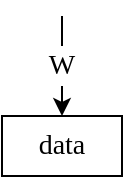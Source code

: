 <mxfile version="12.9.9" type="device" pages="11"><diagram id="vEMoe485cfPxxJ-VE-ET" name="普通存储系统"><mxGraphModel dx="1072" dy="792" grid="1" gridSize="10" guides="1" tooltips="1" connect="1" arrows="1" fold="1" page="1" pageScale="1" pageWidth="827" pageHeight="1169" math="0" shadow="0"><root><mxCell id="0"/><mxCell id="1" parent="0"/><mxCell id="1iRhjBwcnllrjxDHW_st-1" value="data" style="rounded=0;whiteSpace=wrap;html=1;fontFamily=Verdana;fontSize=14;" parent="1" vertex="1"><mxGeometry x="280" y="240" width="60" height="30" as="geometry"/></mxCell><mxCell id="1iRhjBwcnllrjxDHW_st-2" value="" style="endArrow=classic;html=1;fontFamily=Verdana;entryX=0.5;entryY=0;entryDx=0;entryDy=0;" parent="1" target="1iRhjBwcnllrjxDHW_st-1" edge="1"><mxGeometry width="50" height="50" relative="1" as="geometry"><mxPoint x="310" y="190" as="sourcePoint"/><mxPoint x="440" y="380" as="targetPoint"/></mxGeometry></mxCell><mxCell id="1iRhjBwcnllrjxDHW_st-4" value="W" style="text;html=1;strokeColor=none;fillColor=#ffffff;align=center;verticalAlign=middle;whiteSpace=wrap;rounded=0;fontFamily=Verdana;fontSize=14;" parent="1" vertex="1"><mxGeometry x="290" y="205" width="40" height="20" as="geometry"/></mxCell></root></mxGraphModel></diagram><diagram id="_cyIGOavlMsGj3GyWw_G" name="数据冗余"><mxGraphModel dx="1072" dy="792" grid="1" gridSize="10" guides="1" tooltips="1" connect="1" arrows="1" fold="1" page="1" pageScale="1" pageWidth="827" pageHeight="1169" math="0" shadow="0"><root><mxCell id="79WMI76rCVq-gJco2vCX-0"/><mxCell id="79WMI76rCVq-gJco2vCX-1" parent="79WMI76rCVq-gJco2vCX-0"/><mxCell id="DJXqPz6QGoVmF3H_qKb3-8" style="edgeStyle=none;rounded=0;orthogonalLoop=1;jettySize=auto;html=1;exitX=0.5;exitY=1;exitDx=0;exitDy=0;entryX=0.5;entryY=0;entryDx=0;entryDy=0;fontFamily=Verdana;fontSize=14;" parent="79WMI76rCVq-gJco2vCX-1" source="DJXqPz6QGoVmF3H_qKb3-3" target="DJXqPz6QGoVmF3H_qKb3-6" edge="1"><mxGeometry relative="1" as="geometry"/></mxCell><mxCell id="DJXqPz6QGoVmF3H_qKb3-9" style="edgeStyle=none;rounded=0;orthogonalLoop=1;jettySize=auto;html=1;exitX=0.5;exitY=1;exitDx=0;exitDy=0;entryX=0.5;entryY=0;entryDx=0;entryDy=0;fontFamily=Verdana;fontSize=14;" parent="79WMI76rCVq-gJco2vCX-1" source="DJXqPz6QGoVmF3H_qKb3-3" target="DJXqPz6QGoVmF3H_qKb3-7" edge="1"><mxGeometry relative="1" as="geometry"/></mxCell><mxCell id="DJXqPz6QGoVmF3H_qKb3-3" value="data-M" style="rounded=0;whiteSpace=wrap;html=1;fontFamily=Verdana;fontSize=14;" parent="79WMI76rCVq-gJco2vCX-1" vertex="1"><mxGeometry x="290" y="250" width="60" height="30" as="geometry"/></mxCell><mxCell id="DJXqPz6QGoVmF3H_qKb3-4" value="" style="endArrow=classic;html=1;fontFamily=Verdana;entryX=0.5;entryY=0;entryDx=0;entryDy=0;" parent="79WMI76rCVq-gJco2vCX-1" target="DJXqPz6QGoVmF3H_qKb3-3" edge="1"><mxGeometry width="50" height="50" relative="1" as="geometry"><mxPoint x="320" y="200" as="sourcePoint"/><mxPoint x="450" y="390" as="targetPoint"/></mxGeometry></mxCell><mxCell id="DJXqPz6QGoVmF3H_qKb3-5" value="W" style="text;html=1;strokeColor=none;fillColor=#ffffff;align=center;verticalAlign=middle;whiteSpace=wrap;rounded=0;fontFamily=Verdana;fontSize=14;" parent="79WMI76rCVq-gJco2vCX-1" vertex="1"><mxGeometry x="300" y="215" width="40" height="20" as="geometry"/></mxCell><mxCell id="DJXqPz6QGoVmF3H_qKb3-6" value="data-S" style="rounded=0;whiteSpace=wrap;html=1;fontFamily=Verdana;fontSize=14;" parent="79WMI76rCVq-gJco2vCX-1" vertex="1"><mxGeometry x="230" y="330" width="60" height="30" as="geometry"/></mxCell><mxCell id="DJXqPz6QGoVmF3H_qKb3-7" value="data-S" style="rounded=0;whiteSpace=wrap;html=1;fontFamily=Verdana;fontSize=14;" parent="79WMI76rCVq-gJco2vCX-1" vertex="1"><mxGeometry x="350" y="330" width="60" height="30" as="geometry"/></mxCell></root></mxGraphModel></diagram><diagram id="p5ttxYbk_L749nU3ld9i" name="多点写入"><mxGraphModel dx="1072" dy="792" grid="1" gridSize="10" guides="1" tooltips="1" connect="1" arrows="1" fold="1" page="1" pageScale="1" pageWidth="827" pageHeight="1169" math="0" shadow="0"><root><mxCell id="7R_0HiwIpoPOuxtyK7K4-0"/><mxCell id="7R_0HiwIpoPOuxtyK7K4-1" parent="7R_0HiwIpoPOuxtyK7K4-0"/><mxCell id="nNuQUFxzRFsLysWPh50t-0" style="edgeStyle=none;rounded=0;orthogonalLoop=1;jettySize=auto;html=1;entryX=0.5;entryY=0;entryDx=0;entryDy=0;fontFamily=Verdana;fontSize=14;" edge="1" parent="7R_0HiwIpoPOuxtyK7K4-1" target="nNuQUFxzRFsLysWPh50t-5"><mxGeometry relative="1" as="geometry"><mxPoint x="260" y="280" as="sourcePoint"/></mxGeometry></mxCell><mxCell id="nNuQUFxzRFsLysWPh50t-1" style="edgeStyle=none;rounded=0;orthogonalLoop=1;jettySize=auto;html=1;entryX=0.5;entryY=0;entryDx=0;entryDy=0;fontFamily=Verdana;fontSize=14;" edge="1" parent="7R_0HiwIpoPOuxtyK7K4-1" target="nNuQUFxzRFsLysWPh50t-6"><mxGeometry relative="1" as="geometry"><mxPoint x="380" y="280" as="sourcePoint"/></mxGeometry></mxCell><mxCell id="nNuQUFxzRFsLysWPh50t-3" value="" style="endArrow=classic;html=1;fontFamily=Verdana;entryX=0;entryY=0.5;entryDx=0;entryDy=0;exitX=1;exitY=0.5;exitDx=0;exitDy=0;" edge="1" parent="7R_0HiwIpoPOuxtyK7K4-1"><mxGeometry width="50" height="50" relative="1" as="geometry"><mxPoint x="290" y="337" as="sourcePoint"/><mxPoint x="350" y="337" as="targetPoint"/></mxGeometry></mxCell><mxCell id="nNuQUFxzRFsLysWPh50t-4" value="W" style="text;html=1;strokeColor=none;fillColor=#ffffff;align=center;verticalAlign=middle;whiteSpace=wrap;rounded=0;fontFamily=Verdana;fontSize=14;" vertex="1" parent="7R_0HiwIpoPOuxtyK7K4-1"><mxGeometry x="240" y="290" width="40" height="20" as="geometry"/></mxCell><mxCell id="nNuQUFxzRFsLysWPh50t-5" value="data-M" style="rounded=0;whiteSpace=wrap;html=1;fontFamily=Verdana;fontSize=14;" vertex="1" parent="7R_0HiwIpoPOuxtyK7K4-1"><mxGeometry x="230" y="330" width="60" height="30" as="geometry"/></mxCell><mxCell id="nNuQUFxzRFsLysWPh50t-6" value="data-M" style="rounded=0;whiteSpace=wrap;html=1;fontFamily=Verdana;fontSize=14;" vertex="1" parent="7R_0HiwIpoPOuxtyK7K4-1"><mxGeometry x="350" y="330" width="60" height="30" as="geometry"/></mxCell><mxCell id="m4-Hs_qsNPmO9vzmC7vA-0" value="W" style="text;html=1;strokeColor=none;fillColor=#ffffff;align=center;verticalAlign=middle;whiteSpace=wrap;rounded=0;fontFamily=Verdana;fontSize=14;" vertex="1" parent="7R_0HiwIpoPOuxtyK7K4-1"><mxGeometry x="360" y="290" width="40" height="20" as="geometry"/></mxCell><mxCell id="m4-Hs_qsNPmO9vzmC7vA-4" value="" style="endArrow=classic;html=1;entryX=1;entryY=1;entryDx=0;entryDy=0;exitX=0;exitY=1;exitDx=0;exitDy=0;" edge="1" parent="7R_0HiwIpoPOuxtyK7K4-1"><mxGeometry width="50" height="50" relative="1" as="geometry"><mxPoint x="350" y="352" as="sourcePoint"/><mxPoint x="290" y="352" as="targetPoint"/></mxGeometry></mxCell></root></mxGraphModel></diagram><diagram id="SAKVyvcBdik_BTUJ3Pjh" name="区块链节点"><mxGraphModel dx="1072" dy="792" grid="1" gridSize="10" guides="1" tooltips="1" connect="1" arrows="1" fold="1" page="1" pageScale="1" pageWidth="827" pageHeight="1169" math="0" shadow="0"><root><mxCell id="8Fa_N5Lx17U4VAh8OdGi-0"/><mxCell id="8Fa_N5Lx17U4VAh8OdGi-1" parent="8Fa_N5Lx17U4VAh8OdGi-0"/><mxCell id="6yfdMY4n5366KOKK22kv-0" style="edgeStyle=none;rounded=0;orthogonalLoop=1;jettySize=auto;html=1;entryX=0.5;entryY=0;entryDx=0;entryDy=0;fontFamily=Verdana;fontSize=14;" edge="1" parent="8Fa_N5Lx17U4VAh8OdGi-1" target="6yfdMY4n5366KOKK22kv-2"><mxGeometry relative="1" as="geometry"><mxPoint x="270" y="280" as="sourcePoint"/></mxGeometry></mxCell><mxCell id="6yfdMY4n5366KOKK22kv-1" value="W" style="text;html=1;strokeColor=none;fillColor=#ffffff;align=center;verticalAlign=middle;whiteSpace=wrap;rounded=0;fontFamily=Verdana;fontSize=14;" vertex="1" parent="8Fa_N5Lx17U4VAh8OdGi-1"><mxGeometry x="250" y="290" width="40" height="20" as="geometry"/></mxCell><mxCell id="6yfdMY4n5366KOKK22kv-2" value="data-M" style="rounded=0;whiteSpace=wrap;html=1;fontFamily=Verdana;fontSize=14;" vertex="1" parent="8Fa_N5Lx17U4VAh8OdGi-1"><mxGeometry x="240" y="330" width="60" height="30" as="geometry"/></mxCell><mxCell id="6yfdMY4n5366KOKK22kv-3" style="edgeStyle=none;rounded=0;orthogonalLoop=1;jettySize=auto;html=1;entryX=0.5;entryY=0;entryDx=0;entryDy=0;fontFamily=Verdana;fontSize=14;" edge="1" parent="8Fa_N5Lx17U4VAh8OdGi-1" target="6yfdMY4n5366KOKK22kv-5"><mxGeometry relative="1" as="geometry"><mxPoint x="510" y="280" as="sourcePoint"/></mxGeometry></mxCell><mxCell id="6yfdMY4n5366KOKK22kv-4" value="W" style="text;html=1;strokeColor=none;fillColor=#ffffff;align=center;verticalAlign=middle;whiteSpace=wrap;rounded=0;fontFamily=Verdana;fontSize=14;" vertex="1" parent="8Fa_N5Lx17U4VAh8OdGi-1"><mxGeometry x="490" y="290" width="40" height="20" as="geometry"/></mxCell><mxCell id="6yfdMY4n5366KOKK22kv-5" value="data-M" style="rounded=0;whiteSpace=wrap;html=1;fontFamily=Verdana;fontSize=14;" vertex="1" parent="8Fa_N5Lx17U4VAh8OdGi-1"><mxGeometry x="480" y="330" width="60" height="30" as="geometry"/></mxCell><mxCell id="6yfdMY4n5366KOKK22kv-6" style="edgeStyle=none;rounded=0;orthogonalLoop=1;jettySize=auto;html=1;fontFamily=Verdana;fontSize=14;" edge="1" parent="8Fa_N5Lx17U4VAh8OdGi-1"><mxGeometry relative="1" as="geometry"><mxPoint x="390" y="200" as="sourcePoint"/><mxPoint x="390" y="250" as="targetPoint"/></mxGeometry></mxCell><mxCell id="6yfdMY4n5366KOKK22kv-7" value="W" style="text;html=1;strokeColor=none;fillColor=#ffffff;align=center;verticalAlign=middle;whiteSpace=wrap;rounded=0;fontFamily=Verdana;fontSize=14;" vertex="1" parent="8Fa_N5Lx17U4VAh8OdGi-1"><mxGeometry x="370" y="210" width="40" height="20" as="geometry"/></mxCell><mxCell id="6yfdMY4n5366KOKK22kv-8" value="data-M" style="rounded=0;whiteSpace=wrap;html=1;fontFamily=Verdana;fontSize=14;" vertex="1" parent="8Fa_N5Lx17U4VAh8OdGi-1"><mxGeometry x="360" y="250" width="60" height="30" as="geometry"/></mxCell><mxCell id="6yfdMY4n5366KOKK22kv-11" value="data-M" style="rounded=0;whiteSpace=wrap;html=1;fontFamily=Verdana;fontSize=14;" vertex="1" parent="8Fa_N5Lx17U4VAh8OdGi-1"><mxGeometry x="300" y="420" width="60" height="30" as="geometry"/></mxCell><mxCell id="6yfdMY4n5366KOKK22kv-12" style="edgeStyle=none;rounded=0;orthogonalLoop=1;jettySize=auto;html=1;entryX=0.5;entryY=1;entryDx=0;entryDy=0;fontFamily=Verdana;fontSize=14;" edge="1" parent="8Fa_N5Lx17U4VAh8OdGi-1" target="6yfdMY4n5366KOKK22kv-14"><mxGeometry relative="1" as="geometry"><mxPoint x="450" y="500" as="sourcePoint"/></mxGeometry></mxCell><mxCell id="6yfdMY4n5366KOKK22kv-14" value="data-M" style="rounded=0;whiteSpace=wrap;html=1;fontFamily=Verdana;fontSize=14;" vertex="1" parent="8Fa_N5Lx17U4VAh8OdGi-1"><mxGeometry x="420" y="420" width="60" height="30" as="geometry"/></mxCell><mxCell id="6yfdMY4n5366KOKK22kv-13" value="W" style="text;html=1;strokeColor=none;fillColor=#ffffff;align=center;verticalAlign=middle;whiteSpace=wrap;rounded=0;fontFamily=Verdana;fontSize=14;" vertex="1" parent="8Fa_N5Lx17U4VAh8OdGi-1"><mxGeometry x="430" y="470" width="40" height="20" as="geometry"/></mxCell><mxCell id="6yfdMY4n5366KOKK22kv-17" style="edgeStyle=none;rounded=0;orthogonalLoop=1;jettySize=auto;html=1;entryX=0.5;entryY=1;entryDx=0;entryDy=0;fontFamily=Verdana;fontSize=14;" edge="1" parent="8Fa_N5Lx17U4VAh8OdGi-1" target="6yfdMY4n5366KOKK22kv-13"><mxGeometry relative="1" as="geometry"><mxPoint x="450" y="490" as="sourcePoint"/><mxPoint x="450" y="450" as="targetPoint"/></mxGeometry></mxCell><mxCell id="6yfdMY4n5366KOKK22kv-18" style="edgeStyle=none;rounded=0;orthogonalLoop=1;jettySize=auto;html=1;entryX=0.5;entryY=1;entryDx=0;entryDy=0;fontFamily=Verdana;fontSize=14;" edge="1" parent="8Fa_N5Lx17U4VAh8OdGi-1" target="6yfdMY4n5366KOKK22kv-11"><mxGeometry relative="1" as="geometry"><mxPoint x="330" y="500" as="sourcePoint"/><mxPoint x="330" y="470" as="targetPoint"/></mxGeometry></mxCell><mxCell id="6yfdMY4n5366KOKK22kv-19" value="W" style="text;html=1;strokeColor=none;fillColor=#ffffff;align=center;verticalAlign=middle;whiteSpace=wrap;rounded=0;fontFamily=Verdana;fontSize=14;" vertex="1" parent="8Fa_N5Lx17U4VAh8OdGi-1"><mxGeometry x="310" y="470" width="40" height="20" as="geometry"/></mxCell><mxCell id="6yfdMY4n5366KOKK22kv-20" style="edgeStyle=none;rounded=0;orthogonalLoop=1;jettySize=auto;html=1;entryX=0.5;entryY=1;entryDx=0;entryDy=0;fontFamily=Verdana;fontSize=14;" edge="1" parent="8Fa_N5Lx17U4VAh8OdGi-1" target="6yfdMY4n5366KOKK22kv-19"><mxGeometry relative="1" as="geometry"><mxPoint x="330" y="490" as="sourcePoint"/><mxPoint x="330" y="450" as="targetPoint"/></mxGeometry></mxCell><mxCell id="6yfdMY4n5366KOKK22kv-21" value="" style="endArrow=classic;startArrow=classic;html=1;fontFamily=Verdana;exitX=1;exitY=0.5;exitDx=0;exitDy=0;entryX=0;entryY=0.5;entryDx=0;entryDy=0;" edge="1" parent="8Fa_N5Lx17U4VAh8OdGi-1" source="6yfdMY4n5366KOKK22kv-11" target="6yfdMY4n5366KOKK22kv-14"><mxGeometry width="50" height="50" relative="1" as="geometry"><mxPoint x="390" y="370" as="sourcePoint"/><mxPoint x="440" y="320" as="targetPoint"/></mxGeometry></mxCell><mxCell id="6yfdMY4n5366KOKK22kv-22" value="" style="endArrow=classic;startArrow=classic;html=1;fontFamily=Verdana;exitX=0.5;exitY=0;exitDx=0;exitDy=0;entryX=0.5;entryY=1;entryDx=0;entryDy=0;" edge="1" parent="8Fa_N5Lx17U4VAh8OdGi-1" source="6yfdMY4n5366KOKK22kv-14" target="6yfdMY4n5366KOKK22kv-5"><mxGeometry width="50" height="50" relative="1" as="geometry"><mxPoint x="390" y="430" as="sourcePoint"/><mxPoint x="440" y="380" as="targetPoint"/></mxGeometry></mxCell><mxCell id="6yfdMY4n5366KOKK22kv-23" value="" style="endArrow=classic;startArrow=classic;html=1;fontFamily=Verdana;entryX=0.5;entryY=1;entryDx=0;entryDy=0;exitX=0.5;exitY=0;exitDx=0;exitDy=0;" edge="1" parent="8Fa_N5Lx17U4VAh8OdGi-1" source="6yfdMY4n5366KOKK22kv-5" target="6yfdMY4n5366KOKK22kv-8"><mxGeometry width="50" height="50" relative="1" as="geometry"><mxPoint x="390" y="430" as="sourcePoint"/><mxPoint x="440" y="380" as="targetPoint"/></mxGeometry></mxCell><mxCell id="6yfdMY4n5366KOKK22kv-24" value="" style="endArrow=classic;startArrow=classic;html=1;fontFamily=Verdana;entryX=0.5;entryY=1;entryDx=0;entryDy=0;exitX=0.5;exitY=0;exitDx=0;exitDy=0;" edge="1" parent="8Fa_N5Lx17U4VAh8OdGi-1" source="6yfdMY4n5366KOKK22kv-2" target="6yfdMY4n5366KOKK22kv-8"><mxGeometry width="50" height="50" relative="1" as="geometry"><mxPoint x="390" y="430" as="sourcePoint"/><mxPoint x="440" y="380" as="targetPoint"/></mxGeometry></mxCell><mxCell id="6yfdMY4n5366KOKK22kv-25" value="" style="endArrow=classic;startArrow=classic;html=1;fontFamily=Verdana;entryX=0.5;entryY=1;entryDx=0;entryDy=0;exitX=0.5;exitY=0;exitDx=0;exitDy=0;" edge="1" parent="8Fa_N5Lx17U4VAh8OdGi-1" source="6yfdMY4n5366KOKK22kv-11" target="6yfdMY4n5366KOKK22kv-2"><mxGeometry width="50" height="50" relative="1" as="geometry"><mxPoint x="390" y="430" as="sourcePoint"/><mxPoint x="440" y="380" as="targetPoint"/></mxGeometry></mxCell><mxCell id="6yfdMY4n5366KOKK22kv-26" value="" style="endArrow=classic;startArrow=classic;html=1;fontFamily=Verdana;exitX=1;exitY=0.5;exitDx=0;exitDy=0;entryX=0;entryY=0.5;entryDx=0;entryDy=0;" edge="1" parent="8Fa_N5Lx17U4VAh8OdGi-1" source="6yfdMY4n5366KOKK22kv-2" target="6yfdMY4n5366KOKK22kv-5"><mxGeometry width="50" height="50" relative="1" as="geometry"><mxPoint x="390" y="430" as="sourcePoint"/><mxPoint x="440" y="380" as="targetPoint"/></mxGeometry></mxCell><mxCell id="6yfdMY4n5366KOKK22kv-27" value="" style="endArrow=classic;startArrow=classic;html=1;fontFamily=Verdana;exitX=0.5;exitY=0;exitDx=0;exitDy=0;entryX=0.5;entryY=1;entryDx=0;entryDy=0;" edge="1" parent="8Fa_N5Lx17U4VAh8OdGi-1" source="6yfdMY4n5366KOKK22kv-11" target="6yfdMY4n5366KOKK22kv-8"><mxGeometry width="50" height="50" relative="1" as="geometry"><mxPoint x="390" y="430" as="sourcePoint"/><mxPoint x="440" y="380" as="targetPoint"/></mxGeometry></mxCell><mxCell id="6yfdMY4n5366KOKK22kv-28" value="" style="endArrow=classic;startArrow=classic;html=1;fontFamily=Verdana;exitX=0.5;exitY=1;exitDx=0;exitDy=0;entryX=0.5;entryY=0;entryDx=0;entryDy=0;" edge="1" parent="8Fa_N5Lx17U4VAh8OdGi-1" source="6yfdMY4n5366KOKK22kv-2" target="6yfdMY4n5366KOKK22kv-14"><mxGeometry width="50" height="50" relative="1" as="geometry"><mxPoint x="390" y="430" as="sourcePoint"/><mxPoint x="440" y="380" as="targetPoint"/></mxGeometry></mxCell><mxCell id="6yfdMY4n5366KOKK22kv-29" value="" style="endArrow=classic;startArrow=classic;html=1;fontFamily=Verdana;exitX=1;exitY=0.5;exitDx=0;exitDy=0;entryX=0.5;entryY=1;entryDx=0;entryDy=0;" edge="1" parent="8Fa_N5Lx17U4VAh8OdGi-1" source="6yfdMY4n5366KOKK22kv-11" target="6yfdMY4n5366KOKK22kv-5"><mxGeometry width="50" height="50" relative="1" as="geometry"><mxPoint x="390" y="430" as="sourcePoint"/><mxPoint x="440" y="380" as="targetPoint"/></mxGeometry></mxCell><mxCell id="6yfdMY4n5366KOKK22kv-30" value="" style="endArrow=classic;startArrow=classic;html=1;fontFamily=Verdana;entryX=0.5;entryY=1;entryDx=0;entryDy=0;exitX=0.5;exitY=0;exitDx=0;exitDy=0;" edge="1" parent="8Fa_N5Lx17U4VAh8OdGi-1" source="6yfdMY4n5366KOKK22kv-14" target="6yfdMY4n5366KOKK22kv-8"><mxGeometry width="50" height="50" relative="1" as="geometry"><mxPoint x="390" y="430" as="sourcePoint"/><mxPoint x="440" y="380" as="targetPoint"/></mxGeometry></mxCell></root></mxGraphModel></diagram><diagram id="fBWPQjpkAOvfZkbcCnL3" name="区块链与比特币"><mxGraphModel dx="1072" dy="792" grid="1" gridSize="10" guides="1" tooltips="1" connect="1" arrows="1" fold="1" page="1" pageScale="1" pageWidth="827" pageHeight="1169" math="0" shadow="0"><root><mxCell id="W8Oa_Y7ITtEqDLB2wc0D-0"/><mxCell id="W8Oa_Y7ITtEqDLB2wc0D-1" parent="W8Oa_Y7ITtEqDLB2wc0D-0"/><mxCell id="W8Oa_Y7ITtEqDLB2wc0D-2" value="" style="rounded=0;whiteSpace=wrap;html=1;fontFamily=Verdana;dashed=1;" vertex="1" parent="W8Oa_Y7ITtEqDLB2wc0D-1"><mxGeometry x="160" y="350" width="190" height="50" as="geometry"/></mxCell><mxCell id="W8Oa_Y7ITtEqDLB2wc0D-3" value="" style="rounded=0;whiteSpace=wrap;html=1;fontFamily=Verdana;dashed=1;" vertex="1" parent="W8Oa_Y7ITtEqDLB2wc0D-1"><mxGeometry x="160" y="270" width="190" height="50" as="geometry"/></mxCell><mxCell id="W8Oa_Y7ITtEqDLB2wc0D-4" value="mysql" style="rounded=0;whiteSpace=wrap;html=1;fontFamily=Verdana;fontSize=13;" vertex="1" parent="W8Oa_Y7ITtEqDLB2wc0D-1"><mxGeometry x="170" y="360" width="80" height="30" as="geometry"/></mxCell><mxCell id="W8Oa_Y7ITtEqDLB2wc0D-5" value="blockchain" style="rounded=0;whiteSpace=wrap;html=1;fontFamily=Verdana;fontSize=13;" vertex="1" parent="W8Oa_Y7ITtEqDLB2wc0D-1"><mxGeometry x="260" y="360" width="80" height="30" as="geometry"/></mxCell><mxCell id="W8Oa_Y7ITtEqDLB2wc0D-6" value="wechat" style="rounded=0;whiteSpace=wrap;html=1;fontFamily=Verdana;fontSize=13;" vertex="1" parent="W8Oa_Y7ITtEqDLB2wc0D-1"><mxGeometry x="170" y="280" width="80" height="30" as="geometry"/></mxCell><mxCell id="W8Oa_Y7ITtEqDLB2wc0D-7" value="bitcoin" style="rounded=0;whiteSpace=wrap;html=1;fontFamily=Verdana;fontSize=13;" vertex="1" parent="W8Oa_Y7ITtEqDLB2wc0D-1"><mxGeometry x="260" y="280" width="80" height="30" as="geometry"/></mxCell><mxCell id="W8Oa_Y7ITtEqDLB2wc0D-8" value="存储" style="text;html=1;strokeColor=none;fillColor=none;align=center;verticalAlign=middle;whiteSpace=wrap;rounded=0;fontFamily=Verdana;fontSize=13;" vertex="1" parent="W8Oa_Y7ITtEqDLB2wc0D-1"><mxGeometry x="350" y="365" width="40" height="20" as="geometry"/></mxCell><mxCell id="W8Oa_Y7ITtEqDLB2wc0D-9" value="应用" style="text;html=1;strokeColor=none;fillColor=none;align=center;verticalAlign=middle;whiteSpace=wrap;rounded=0;fontFamily=Verdana;fontSize=13;" vertex="1" parent="W8Oa_Y7ITtEqDLB2wc0D-1"><mxGeometry x="350" y="285" width="40" height="20" as="geometry"/></mxCell></root></mxGraphModel></diagram><diagram id="vQYa1RWl-R8QOg69945J" name="区块"><mxGraphModel dx="1072" dy="792" grid="1" gridSize="10" guides="1" tooltips="1" connect="1" arrows="1" fold="1" page="1" pageScale="1" pageWidth="827" pageHeight="1169" math="0" shadow="0"><root><mxCell id="gikb-7EdaTHuHS9-X4e0-0"/><mxCell id="gikb-7EdaTHuHS9-X4e0-1" parent="gikb-7EdaTHuHS9-X4e0-0"/><mxCell id="gikb-7EdaTHuHS9-X4e0-2" value="header" style="rounded=0;whiteSpace=wrap;html=1;fontFamily=Verdana;fontSize=13;" vertex="1" parent="gikb-7EdaTHuHS9-X4e0-1"><mxGeometry x="240" y="210" width="80" height="30" as="geometry"/></mxCell><mxCell id="gikb-7EdaTHuHS9-X4e0-3" value="body" style="rounded=0;whiteSpace=wrap;html=1;fontFamily=Verdana;fontSize=13;" vertex="1" parent="gikb-7EdaTHuHS9-X4e0-1"><mxGeometry x="240" y="240" width="80" height="80" as="geometry"/></mxCell><mxCell id="gikb-7EdaTHuHS9-X4e0-4" value="block" style="text;html=1;strokeColor=none;fillColor=none;align=center;verticalAlign=middle;whiteSpace=wrap;rounded=0;fontFamily=Verdana;fontSize=13;" vertex="1" parent="gikb-7EdaTHuHS9-X4e0-1"><mxGeometry x="260" y="320" width="40" height="20" as="geometry"/></mxCell></root></mxGraphModel></diagram><diagram id="W9picSDR5oghvIMWgRE8" name="区块头"><mxGraphModel dx="1072" dy="792" grid="1" gridSize="10" guides="1" tooltips="1" connect="1" arrows="1" fold="1" page="1" pageScale="1" pageWidth="827" pageHeight="1169" math="0" shadow="0"><root><mxCell id="YUCULNGBgfGuNCGlqX7--0"/><mxCell id="YUCULNGBgfGuNCGlqX7--1" parent="YUCULNGBgfGuNCGlqX7--0"/><mxCell id="YUCULNGBgfGuNCGlqX7--2" value="PreBlockHash" style="rounded=0;whiteSpace=wrap;html=1;fontFamily=Verdana;fontSize=13;" vertex="1" parent="YUCULNGBgfGuNCGlqX7--1"><mxGeometry x="250" y="230" width="120" height="30" as="geometry"/></mxCell><mxCell id="YUCULNGBgfGuNCGlqX7--3" value="Time" style="rounded=0;whiteSpace=wrap;html=1;fontFamily=Verdana;fontSize=13;" vertex="1" parent="YUCULNGBgfGuNCGlqX7--1"><mxGeometry x="250" y="260" width="120" height="30" as="geometry"/></mxCell><mxCell id="YUCULNGBgfGuNCGlqX7--4" value="Nonce" style="rounded=0;whiteSpace=wrap;html=1;fontFamily=Verdana;fontSize=13;" vertex="1" parent="YUCULNGBgfGuNCGlqX7--1"><mxGeometry x="250" y="290" width="120" height="30" as="geometry"/></mxCell><mxCell id="YUCULNGBgfGuNCGlqX7--5" value="···" style="rounded=0;whiteSpace=wrap;html=1;fontFamily=Verdana;fontSize=13;" vertex="1" parent="YUCULNGBgfGuNCGlqX7--1"><mxGeometry x="250" y="320" width="120" height="30" as="geometry"/></mxCell><mxCell id="YUCULNGBgfGuNCGlqX7--6" value="block header" style="text;html=1;strokeColor=none;fillColor=none;align=center;verticalAlign=middle;whiteSpace=wrap;rounded=0;fontFamily=Verdana;fontSize=13;" vertex="1" parent="YUCULNGBgfGuNCGlqX7--1"><mxGeometry x="265" y="350" width="90" height="20" as="geometry"/></mxCell><mxCell id="YUCULNGBgfGuNCGlqX7--7" value="前一块block的哈希值" style="strokeWidth=1;html=1;shape=mxgraph.flowchart.annotation_1;align=left;pointerEvents=1;fontFamily=Verdana;fontSize=13;" vertex="1" parent="YUCULNGBgfGuNCGlqX7--1"><mxGeometry x="414" y="210" width="50" height="30" as="geometry"/></mxCell><mxCell id="YUCULNGBgfGuNCGlqX7--8" value="时间戳，秒为单位" style="strokeWidth=1;html=1;shape=mxgraph.flowchart.annotation_1;align=left;pointerEvents=1;fontFamily=Verdana;fontSize=13;" vertex="1" parent="YUCULNGBgfGuNCGlqX7--1"><mxGeometry x="414" y="260" width="50" height="30" as="geometry"/></mxCell><mxCell id="YUCULNGBgfGuNCGlqX7--9" value="随机数，随便填" style="strokeWidth=1;html=1;shape=mxgraph.flowchart.annotation_1;align=left;pointerEvents=1;fontFamily=Verdana;fontSize=13;" vertex="1" parent="YUCULNGBgfGuNCGlqX7--1"><mxGeometry x="414" y="310" width="50" height="30" as="geometry"/></mxCell><mxCell id="YUCULNGBgfGuNCGlqX7--10" value="" style="endArrow=none;html=1;fontFamily=Verdana;fontSize=13;exitX=1;exitY=0.5;exitDx=0;exitDy=0;entryX=0;entryY=0.5;entryDx=0;entryDy=0;entryPerimeter=0;" edge="1" parent="YUCULNGBgfGuNCGlqX7--1" source="YUCULNGBgfGuNCGlqX7--2" target="YUCULNGBgfGuNCGlqX7--7"><mxGeometry width="50" height="50" relative="1" as="geometry"><mxPoint x="390" y="430" as="sourcePoint"/><mxPoint x="440" y="380" as="targetPoint"/></mxGeometry></mxCell><mxCell id="YUCULNGBgfGuNCGlqX7--12" value="" style="endArrow=none;html=1;fontFamily=Verdana;fontSize=13;exitX=1;exitY=0.5;exitDx=0;exitDy=0;entryX=0;entryY=0.5;entryDx=0;entryDy=0;entryPerimeter=0;" edge="1" parent="YUCULNGBgfGuNCGlqX7--1" source="YUCULNGBgfGuNCGlqX7--3" target="YUCULNGBgfGuNCGlqX7--8"><mxGeometry width="50" height="50" relative="1" as="geometry"><mxPoint x="390" y="430" as="sourcePoint"/><mxPoint x="440" y="380" as="targetPoint"/></mxGeometry></mxCell><mxCell id="YUCULNGBgfGuNCGlqX7--13" value="" style="endArrow=none;html=1;fontFamily=Verdana;fontSize=13;exitX=1;exitY=0.5;exitDx=0;exitDy=0;entryX=0;entryY=0.5;entryDx=0;entryDy=0;entryPerimeter=0;" edge="1" parent="YUCULNGBgfGuNCGlqX7--1" source="YUCULNGBgfGuNCGlqX7--4" target="YUCULNGBgfGuNCGlqX7--9"><mxGeometry width="50" height="50" relative="1" as="geometry"><mxPoint x="390" y="430" as="sourcePoint"/><mxPoint x="440" y="380" as="targetPoint"/></mxGeometry></mxCell></root></mxGraphModel></diagram><diagram id="IKq_R8OQeUNyT817VF66" name="链表与区块链"><mxGraphModel dx="1072" dy="792" grid="1" gridSize="10" guides="1" tooltips="1" connect="1" arrows="1" fold="1" page="1" pageScale="1" pageWidth="827" pageHeight="1169" math="0" shadow="0"><root><mxCell id="BJWoxIoeF1qVx-2C-Gvj-0"/><mxCell id="BJWoxIoeF1qVx-2C-Gvj-1" parent="BJWoxIoeF1qVx-2C-Gvj-0"/><mxCell id="hYiTZYe_hmFzmAWEdMIg-12" value="" style="rounded=0;whiteSpace=wrap;html=1;strokeWidth=1;fontFamily=Verdana;fontSize=13;dashed=1;" parent="BJWoxIoeF1qVx-2C-Gvj-1" vertex="1"><mxGeometry x="140" y="490" width="430" height="170" as="geometry"/></mxCell><mxCell id="hYiTZYe_hmFzmAWEdMIg-16" value="" style="rounded=0;whiteSpace=wrap;html=1;strokeWidth=1;fontFamily=Verdana;fontSize=13;" parent="BJWoxIoeF1qVx-2C-Gvj-1" vertex="1"><mxGeometry x="150" y="500" width="100" height="130" as="geometry"/></mxCell><mxCell id="BJWoxIoeF1qVx-2C-Gvj-2" value="" style="rounded=0;whiteSpace=wrap;html=1;strokeWidth=1;fontFamily=Verdana;fontSize=13;dashed=1;" parent="BJWoxIoeF1qVx-2C-Gvj-1" vertex="1"><mxGeometry x="140" y="290" width="360" height="160" as="geometry"/></mxCell><mxCell id="hYiTZYe_hmFzmAWEdMIg-0" value="NULL" style="rounded=0;whiteSpace=wrap;html=1;fontFamily=Verdana;fontSize=13;" parent="BJWoxIoeF1qVx-2C-Gvj-1" vertex="1"><mxGeometry x="150" y="320" width="80" height="30" as="geometry"/></mxCell><mxCell id="hYiTZYe_hmFzmAWEdMIg-1" value="body" style="rounded=0;whiteSpace=wrap;html=1;fontFamily=Verdana;fontSize=13;" parent="BJWoxIoeF1qVx-2C-Gvj-1" vertex="1"><mxGeometry x="150" y="350" width="80" height="80" as="geometry"/></mxCell><mxCell id="hYiTZYe_hmFzmAWEdMIg-2" value="node1" style="text;html=1;strokeColor=none;fillColor=none;align=center;verticalAlign=middle;whiteSpace=wrap;rounded=0;fontFamily=Verdana;fontSize=13;" parent="BJWoxIoeF1qVx-2C-Gvj-1" vertex="1"><mxGeometry x="170" y="430" width="40" height="20" as="geometry"/></mxCell><mxCell id="hYiTZYe_hmFzmAWEdMIg-9" style="edgeStyle=orthogonalEdgeStyle;rounded=0;orthogonalLoop=1;jettySize=auto;html=1;exitX=0;exitY=0.5;exitDx=0;exitDy=0;entryX=0.5;entryY=0;entryDx=0;entryDy=0;fontFamily=Verdana;fontSize=13;" parent="BJWoxIoeF1qVx-2C-Gvj-1" source="hYiTZYe_hmFzmAWEdMIg-3" target="hYiTZYe_hmFzmAWEdMIg-0" edge="1"><mxGeometry relative="1" as="geometry"/></mxCell><mxCell id="hYiTZYe_hmFzmAWEdMIg-3" value="prev" style="rounded=0;whiteSpace=wrap;html=1;fontFamily=Verdana;fontSize=13;" parent="BJWoxIoeF1qVx-2C-Gvj-1" vertex="1"><mxGeometry x="280" y="320" width="80" height="30" as="geometry"/></mxCell><mxCell id="hYiTZYe_hmFzmAWEdMIg-4" value="body" style="rounded=0;whiteSpace=wrap;html=1;fontFamily=Verdana;fontSize=13;" parent="BJWoxIoeF1qVx-2C-Gvj-1" vertex="1"><mxGeometry x="280" y="350" width="80" height="80" as="geometry"/></mxCell><mxCell id="hYiTZYe_hmFzmAWEdMIg-5" value="node2" style="text;html=1;strokeColor=none;fillColor=none;align=center;verticalAlign=middle;whiteSpace=wrap;rounded=0;fontFamily=Verdana;fontSize=13;" parent="BJWoxIoeF1qVx-2C-Gvj-1" vertex="1"><mxGeometry x="300" y="430" width="40" height="20" as="geometry"/></mxCell><mxCell id="hYiTZYe_hmFzmAWEdMIg-10" style="edgeStyle=orthogonalEdgeStyle;rounded=0;orthogonalLoop=1;jettySize=auto;html=1;exitX=0;exitY=0.5;exitDx=0;exitDy=0;entryX=0.5;entryY=0;entryDx=0;entryDy=0;fontFamily=Verdana;fontSize=13;" parent="BJWoxIoeF1qVx-2C-Gvj-1" source="hYiTZYe_hmFzmAWEdMIg-6" target="hYiTZYe_hmFzmAWEdMIg-3" edge="1"><mxGeometry relative="1" as="geometry"/></mxCell><mxCell id="hYiTZYe_hmFzmAWEdMIg-6" value="prev" style="rounded=0;whiteSpace=wrap;html=1;fontFamily=Verdana;fontSize=13;" parent="BJWoxIoeF1qVx-2C-Gvj-1" vertex="1"><mxGeometry x="410" y="320" width="80" height="30" as="geometry"/></mxCell><mxCell id="hYiTZYe_hmFzmAWEdMIg-7" value="body" style="rounded=0;whiteSpace=wrap;html=1;fontFamily=Verdana;fontSize=13;" parent="BJWoxIoeF1qVx-2C-Gvj-1" vertex="1"><mxGeometry x="410" y="350" width="80" height="80" as="geometry"/></mxCell><mxCell id="hYiTZYe_hmFzmAWEdMIg-8" value="node3" style="text;html=1;strokeColor=none;fillColor=none;align=center;verticalAlign=middle;whiteSpace=wrap;rounded=0;fontFamily=Verdana;fontSize=13;" parent="BJWoxIoeF1qVx-2C-Gvj-1" vertex="1"><mxGeometry x="430" y="430" width="40" height="20" as="geometry"/></mxCell><mxCell id="hYiTZYe_hmFzmAWEdMIg-11" value="linked list" style="text;html=1;strokeColor=none;fillColor=none;align=center;verticalAlign=middle;whiteSpace=wrap;rounded=0;dashed=1;fontFamily=Verdana;fontSize=13;" parent="BJWoxIoeF1qVx-2C-Gvj-1" vertex="1"><mxGeometry x="285" y="450" width="70" height="20" as="geometry"/></mxCell><mxCell id="hYiTZYe_hmFzmAWEdMIg-13" value="NULL" style="rounded=0;whiteSpace=wrap;html=1;fontFamily=Verdana;fontSize=13;" parent="BJWoxIoeF1qVx-2C-Gvj-1" vertex="1"><mxGeometry x="160" y="510" width="80" height="30" as="geometry"/></mxCell><mxCell id="hYiTZYe_hmFzmAWEdMIg-14" value="body" style="rounded=0;whiteSpace=wrap;html=1;fontFamily=Verdana;fontSize=13;" parent="BJWoxIoeF1qVx-2C-Gvj-1" vertex="1"><mxGeometry x="160" y="540" width="80" height="80" as="geometry"/></mxCell><mxCell id="hYiTZYe_hmFzmAWEdMIg-15" value="block1" style="text;html=1;strokeColor=none;fillColor=none;align=center;verticalAlign=middle;whiteSpace=wrap;rounded=0;fontFamily=Verdana;fontSize=13;" parent="BJWoxIoeF1qVx-2C-Gvj-1" vertex="1"><mxGeometry x="180" y="630" width="40" height="20" as="geometry"/></mxCell><mxCell id="hYiTZYe_hmFzmAWEdMIg-25" value="" style="rounded=0;whiteSpace=wrap;html=1;strokeWidth=1;fontFamily=Verdana;fontSize=13;" parent="BJWoxIoeF1qVx-2C-Gvj-1" vertex="1"><mxGeometry x="310" y="500" width="100" height="130" as="geometry"/></mxCell><mxCell id="hYiTZYe_hmFzmAWEdMIg-34" style="edgeStyle=orthogonalEdgeStyle;rounded=0;orthogonalLoop=1;jettySize=auto;html=1;exitX=0;exitY=0.5;exitDx=0;exitDy=0;entryX=1;entryY=0.192;entryDx=0;entryDy=0;entryPerimeter=0;fontFamily=Verdana;fontSize=13;" parent="BJWoxIoeF1qVx-2C-Gvj-1" source="hYiTZYe_hmFzmAWEdMIg-26" target="hYiTZYe_hmFzmAWEdMIg-16" edge="1"><mxGeometry relative="1" as="geometry"/></mxCell><mxCell id="hYiTZYe_hmFzmAWEdMIg-26" value="prevhash" style="rounded=0;whiteSpace=wrap;html=1;fontFamily=Verdana;fontSize=13;" parent="BJWoxIoeF1qVx-2C-Gvj-1" vertex="1"><mxGeometry x="320" y="510" width="80" height="30" as="geometry"/></mxCell><mxCell id="hYiTZYe_hmFzmAWEdMIg-27" value="body" style="rounded=0;whiteSpace=wrap;html=1;fontFamily=Verdana;fontSize=13;" parent="BJWoxIoeF1qVx-2C-Gvj-1" vertex="1"><mxGeometry x="320" y="540" width="80" height="80" as="geometry"/></mxCell><mxCell id="hYiTZYe_hmFzmAWEdMIg-28" value="block2" style="text;html=1;strokeColor=none;fillColor=none;align=center;verticalAlign=middle;whiteSpace=wrap;rounded=0;fontFamily=Verdana;fontSize=13;" parent="BJWoxIoeF1qVx-2C-Gvj-1" vertex="1"><mxGeometry x="340" y="630" width="40" height="20" as="geometry"/></mxCell><mxCell id="hYiTZYe_hmFzmAWEdMIg-29" value="" style="rounded=0;whiteSpace=wrap;html=1;strokeWidth=1;fontFamily=Verdana;fontSize=13;" parent="BJWoxIoeF1qVx-2C-Gvj-1" vertex="1"><mxGeometry x="460" y="500" width="100" height="130" as="geometry"/></mxCell><mxCell id="hYiTZYe_hmFzmAWEdMIg-35" style="edgeStyle=orthogonalEdgeStyle;rounded=0;orthogonalLoop=1;jettySize=auto;html=1;exitX=0;exitY=0.5;exitDx=0;exitDy=0;entryX=1;entryY=0.192;entryDx=0;entryDy=0;entryPerimeter=0;fontFamily=Verdana;fontSize=13;" parent="BJWoxIoeF1qVx-2C-Gvj-1" source="hYiTZYe_hmFzmAWEdMIg-30" target="hYiTZYe_hmFzmAWEdMIg-25" edge="1"><mxGeometry relative="1" as="geometry"/></mxCell><mxCell id="hYiTZYe_hmFzmAWEdMIg-30" value="prevhash" style="rounded=0;whiteSpace=wrap;html=1;fontFamily=Verdana;fontSize=13;" parent="BJWoxIoeF1qVx-2C-Gvj-1" vertex="1"><mxGeometry x="470" y="510" width="80" height="30" as="geometry"/></mxCell><mxCell id="hYiTZYe_hmFzmAWEdMIg-31" value="body" style="rounded=0;whiteSpace=wrap;html=1;fontFamily=Verdana;fontSize=13;" parent="BJWoxIoeF1qVx-2C-Gvj-1" vertex="1"><mxGeometry x="470" y="540" width="80" height="80" as="geometry"/></mxCell><mxCell id="hYiTZYe_hmFzmAWEdMIg-32" value="block3" style="text;html=1;strokeColor=none;fillColor=none;align=center;verticalAlign=middle;whiteSpace=wrap;rounded=0;fontFamily=Verdana;fontSize=13;" parent="BJWoxIoeF1qVx-2C-Gvj-1" vertex="1"><mxGeometry x="490" y="630" width="40" height="20" as="geometry"/></mxCell><mxCell id="hYiTZYe_hmFzmAWEdMIg-33" value="blockchain" style="text;html=1;strokeColor=none;fillColor=none;align=center;verticalAlign=middle;whiteSpace=wrap;rounded=0;dashed=1;fontFamily=Verdana;fontSize=13;" parent="BJWoxIoeF1qVx-2C-Gvj-1" vertex="1"><mxGeometry x="320" y="660" width="70" height="20" as="geometry"/></mxCell><mxCell id="hYiTZYe_hmFzmAWEdMIg-36" value="struct node {&lt;br&gt;&amp;nbsp; &amp;nbsp; node* prev;&amp;nbsp; &amp;nbsp; &amp;nbsp; &amp;nbsp; &amp;nbsp;// 前一个节点&lt;br&gt;&amp;nbsp; &amp;nbsp; int time;&amp;nbsp; &amp;nbsp; &amp;nbsp; &amp;nbsp; &amp;nbsp; &amp;nbsp; &amp;nbsp; // 时间戳&lt;br&gt;&amp;nbsp; &amp;nbsp; int nonce;&amp;nbsp; &amp;nbsp; &amp;nbsp; &amp;nbsp; &amp;nbsp; &amp;nbsp; // 随机数&lt;br&gt;&amp;nbsp; &amp;nbsp; void* node_body; // 存储数据&lt;br&gt;} node;" style="text;html=1;strokeColor=none;fillColor=none;align=left;verticalAlign=middle;whiteSpace=wrap;rounded=0;fontFamily=Verdana;fontSize=13;" parent="BJWoxIoeF1qVx-2C-Gvj-1" vertex="1"><mxGeometry x="140" y="180" width="350" height="90" as="geometry"/></mxCell></root></mxGraphModel></diagram><diagram id="OsTEuSrGGmY7nfR4qI6v" name="区块链分叉-1"><mxGraphModel dx="1072" dy="792" grid="1" gridSize="10" guides="1" tooltips="1" connect="1" arrows="1" fold="1" page="1" pageScale="1" pageWidth="827" pageHeight="1169" math="0" shadow="0"><root><mxCell id="Ozz7gWJ5_-XizpL4uZ7y-0"/><mxCell id="Ozz7gWJ5_-XizpL4uZ7y-1" parent="Ozz7gWJ5_-XizpL4uZ7y-0"/><mxCell id="Ozz7gWJ5_-XizpL4uZ7y-22" value="" style="rounded=0;whiteSpace=wrap;html=1;dashed=1;" vertex="1" parent="Ozz7gWJ5_-XizpL4uZ7y-1"><mxGeometry x="390" y="470" width="80" height="50" as="geometry"/></mxCell><mxCell id="Ozz7gWJ5_-XizpL4uZ7y-16" value="" style="rounded=0;whiteSpace=wrap;html=1;dashed=1;" vertex="1" parent="Ozz7gWJ5_-XizpL4uZ7y-1"><mxGeometry x="390" y="350" width="80" height="50" as="geometry"/></mxCell><mxCell id="Ozz7gWJ5_-XizpL4uZ7y-2" value="" style="rounded=0;whiteSpace=wrap;html=1;dashed=1;" vertex="1" parent="Ozz7gWJ5_-XizpL4uZ7y-1"><mxGeometry x="100" y="230" width="260" height="50" as="geometry"/></mxCell><mxCell id="Ozz7gWJ5_-XizpL4uZ7y-6" style="edgeStyle=orthogonalEdgeStyle;rounded=0;orthogonalLoop=1;jettySize=auto;html=1;exitX=1;exitY=0.5;exitDx=0;exitDy=0;fontFamily=Verdana;fontSize=13;" edge="1" parent="Ozz7gWJ5_-XizpL4uZ7y-1" source="Ozz7gWJ5_-XizpL4uZ7y-3" target="Ozz7gWJ5_-XizpL4uZ7y-4"><mxGeometry relative="1" as="geometry"/></mxCell><mxCell id="Ozz7gWJ5_-XizpL4uZ7y-3" value="block" style="rounded=0;whiteSpace=wrap;html=1;fontSize=13;fontFamily=Verdana;" vertex="1" parent="Ozz7gWJ5_-XizpL4uZ7y-1"><mxGeometry x="110" y="240" width="60" height="30" as="geometry"/></mxCell><mxCell id="Ozz7gWJ5_-XizpL4uZ7y-7" style="edgeStyle=orthogonalEdgeStyle;rounded=0;orthogonalLoop=1;jettySize=auto;html=1;exitX=1;exitY=0.5;exitDx=0;exitDy=0;entryX=0;entryY=0.5;entryDx=0;entryDy=0;fontFamily=Verdana;fontSize=13;" edge="1" parent="Ozz7gWJ5_-XizpL4uZ7y-1" source="Ozz7gWJ5_-XizpL4uZ7y-4" target="Ozz7gWJ5_-XizpL4uZ7y-5"><mxGeometry relative="1" as="geometry"/></mxCell><mxCell id="Ozz7gWJ5_-XizpL4uZ7y-4" value="block" style="rounded=0;whiteSpace=wrap;html=1;fontSize=13;fontFamily=Verdana;" vertex="1" parent="Ozz7gWJ5_-XizpL4uZ7y-1"><mxGeometry x="200" y="240" width="60" height="30" as="geometry"/></mxCell><mxCell id="Ozz7gWJ5_-XizpL4uZ7y-5" value="block" style="rounded=0;whiteSpace=wrap;html=1;fontSize=13;fontFamily=Verdana;" vertex="1" parent="Ozz7gWJ5_-XizpL4uZ7y-1"><mxGeometry x="290" y="240" width="60" height="30" as="geometry"/></mxCell><mxCell id="Ozz7gWJ5_-XizpL4uZ7y-8" value="原区块链" style="text;html=1;strokeColor=none;fillColor=none;align=center;verticalAlign=middle;whiteSpace=wrap;rounded=0;dashed=1;fontFamily=Verdana;fontSize=13;" vertex="1" parent="Ozz7gWJ5_-XizpL4uZ7y-1"><mxGeometry x="200" y="290" width="60" height="20" as="geometry"/></mxCell><mxCell id="Ozz7gWJ5_-XizpL4uZ7y-11" style="edgeStyle=orthogonalEdgeStyle;rounded=0;orthogonalLoop=1;jettySize=auto;html=1;exitX=1;exitY=0.5;exitDx=0;exitDy=0;fontFamily=Verdana;fontSize=13;" edge="1" parent="Ozz7gWJ5_-XizpL4uZ7y-1" source="Ozz7gWJ5_-XizpL4uZ7y-12" target="Ozz7gWJ5_-XizpL4uZ7y-14"><mxGeometry relative="1" as="geometry"/></mxCell><mxCell id="Ozz7gWJ5_-XizpL4uZ7y-12" value="block" style="rounded=0;whiteSpace=wrap;html=1;fontSize=13;fontFamily=Verdana;" vertex="1" parent="Ozz7gWJ5_-XizpL4uZ7y-1"><mxGeometry x="110" y="420" width="60" height="30" as="geometry"/></mxCell><mxCell id="Ozz7gWJ5_-XizpL4uZ7y-13" style="edgeStyle=orthogonalEdgeStyle;rounded=0;orthogonalLoop=1;jettySize=auto;html=1;exitX=1;exitY=0.5;exitDx=0;exitDy=0;entryX=0;entryY=0.5;entryDx=0;entryDy=0;fontFamily=Verdana;fontSize=13;" edge="1" parent="Ozz7gWJ5_-XizpL4uZ7y-1" source="Ozz7gWJ5_-XizpL4uZ7y-14" target="Ozz7gWJ5_-XizpL4uZ7y-15"><mxGeometry relative="1" as="geometry"/></mxCell><mxCell id="Ozz7gWJ5_-XizpL4uZ7y-14" value="block" style="rounded=0;whiteSpace=wrap;html=1;fontSize=13;fontFamily=Verdana;" vertex="1" parent="Ozz7gWJ5_-XizpL4uZ7y-1"><mxGeometry x="200" y="420" width="60" height="30" as="geometry"/></mxCell><mxCell id="Ozz7gWJ5_-XizpL4uZ7y-24" style="rounded=0;orthogonalLoop=1;jettySize=auto;html=1;exitX=1;exitY=0.5;exitDx=0;exitDy=0;entryX=0;entryY=0.5;entryDx=0;entryDy=0;fontFamily=Verdana;fontSize=13;" edge="1" parent="Ozz7gWJ5_-XizpL4uZ7y-1" source="Ozz7gWJ5_-XizpL4uZ7y-15" target="Ozz7gWJ5_-XizpL4uZ7y-18"><mxGeometry relative="1" as="geometry"/></mxCell><mxCell id="Ozz7gWJ5_-XizpL4uZ7y-25" style="edgeStyle=none;rounded=0;orthogonalLoop=1;jettySize=auto;html=1;exitX=1;exitY=0.5;exitDx=0;exitDy=0;entryX=0;entryY=0.5;entryDx=0;entryDy=0;fontFamily=Verdana;fontSize=13;" edge="1" parent="Ozz7gWJ5_-XizpL4uZ7y-1" source="Ozz7gWJ5_-XizpL4uZ7y-15" target="Ozz7gWJ5_-XizpL4uZ7y-23"><mxGeometry relative="1" as="geometry"/></mxCell><mxCell id="Ozz7gWJ5_-XizpL4uZ7y-15" value="block" style="rounded=0;whiteSpace=wrap;html=1;fontSize=13;fontFamily=Verdana;" vertex="1" parent="Ozz7gWJ5_-XizpL4uZ7y-1"><mxGeometry x="290" y="420" width="60" height="30" as="geometry"/></mxCell><mxCell id="Ozz7gWJ5_-XizpL4uZ7y-18" value="block" style="rounded=0;whiteSpace=wrap;html=1;fontSize=13;fontFamily=Verdana;" vertex="1" parent="Ozz7gWJ5_-XizpL4uZ7y-1"><mxGeometry x="400" y="360" width="60" height="30" as="geometry"/></mxCell><mxCell id="Ozz7gWJ5_-XizpL4uZ7y-19" style="edgeStyle=orthogonalEdgeStyle;rounded=0;orthogonalLoop=1;jettySize=auto;html=1;exitX=1;exitY=0.5;exitDx=0;exitDy=0;entryX=0;entryY=0.5;entryDx=0;entryDy=0;fontFamily=Verdana;fontSize=13;" edge="1" parent="Ozz7gWJ5_-XizpL4uZ7y-1" target="Ozz7gWJ5_-XizpL4uZ7y-21"><mxGeometry relative="1" as="geometry"><mxPoint x="560" y="335" as="sourcePoint"/></mxGeometry></mxCell><mxCell id="Ozz7gWJ5_-XizpL4uZ7y-23" value="block" style="rounded=0;whiteSpace=wrap;html=1;fontSize=13;fontFamily=Verdana;" vertex="1" parent="Ozz7gWJ5_-XizpL4uZ7y-1"><mxGeometry x="400" y="480" width="60" height="30" as="geometry"/></mxCell><mxCell id="Ozz7gWJ5_-XizpL4uZ7y-26" value="中国挖到的一块矿" style="text;html=1;strokeColor=none;fillColor=none;align=center;verticalAlign=middle;whiteSpace=wrap;rounded=0;dashed=1;fontFamily=Verdana;fontSize=13;" vertex="1" parent="Ozz7gWJ5_-XizpL4uZ7y-1"><mxGeometry x="375" y="330" width="110" height="20" as="geometry"/></mxCell><mxCell id="Ozz7gWJ5_-XizpL4uZ7y-27" value="美国挖到的一块矿" style="text;html=1;strokeColor=none;fillColor=none;align=center;verticalAlign=middle;whiteSpace=wrap;rounded=0;dashed=1;fontFamily=Verdana;fontSize=13;" vertex="1" parent="Ozz7gWJ5_-XizpL4uZ7y-1"><mxGeometry x="375" y="520" width="110" height="20" as="geometry"/></mxCell><mxCell id="Ozz7gWJ5_-XizpL4uZ7y-28" value="同时挖到矿" style="text;html=1;strokeColor=none;fillColor=none;align=center;verticalAlign=middle;whiteSpace=wrap;rounded=0;dashed=1;fontFamily=Verdana;fontSize=13;" vertex="1" parent="Ozz7gWJ5_-XizpL4uZ7y-1"><mxGeometry x="195" y="470" width="70" height="20" as="geometry"/></mxCell></root></mxGraphModel></diagram><diagram id="Tq_ly8aghb3O2g07bafm" name="区块链分叉-2"><mxGraphModel dx="1899" dy="792" grid="1" gridSize="10" guides="1" tooltips="1" connect="1" arrows="1" fold="1" page="1" pageScale="1" pageWidth="827" pageHeight="1169" math="0" shadow="0"><root><mxCell id="6-Pt3K3tvYAGuY9cHOPd-0"/><mxCell id="6-Pt3K3tvYAGuY9cHOPd-1" parent="6-Pt3K3tvYAGuY9cHOPd-0"/><mxCell id="lXvpzBJUAe_rxib2YEzw-0" value="" style="rounded=0;whiteSpace=wrap;html=1;dashed=1;fillColor=none;" vertex="1" parent="6-Pt3K3tvYAGuY9cHOPd-1"><mxGeometry x="90" y="410" width="480" height="110" as="geometry"/></mxCell><mxCell id="lXvpzBJUAe_rxib2YEzw-1" value="" style="rounded=0;whiteSpace=wrap;html=1;dashed=1;fillColor=none;" vertex="1" parent="6-Pt3K3tvYAGuY9cHOPd-1"><mxGeometry x="100" y="350" width="570" height="110" as="geometry"/></mxCell><mxCell id="lXvpzBJUAe_rxib2YEzw-2" style="edgeStyle=orthogonalEdgeStyle;rounded=0;orthogonalLoop=1;jettySize=auto;html=1;exitX=1;exitY=0.5;exitDx=0;exitDy=0;fontFamily=Verdana;fontSize=13;" edge="1" parent="6-Pt3K3tvYAGuY9cHOPd-1" source="lXvpzBJUAe_rxib2YEzw-3" target="lXvpzBJUAe_rxib2YEzw-5"><mxGeometry relative="1" as="geometry"/></mxCell><mxCell id="lXvpzBJUAe_rxib2YEzw-3" value="block" style="rounded=0;whiteSpace=wrap;html=1;fontSize=13;fontFamily=Verdana;" vertex="1" parent="6-Pt3K3tvYAGuY9cHOPd-1"><mxGeometry x="110" y="420" width="60" height="30" as="geometry"/></mxCell><mxCell id="lXvpzBJUAe_rxib2YEzw-4" style="edgeStyle=orthogonalEdgeStyle;rounded=0;orthogonalLoop=1;jettySize=auto;html=1;exitX=1;exitY=0.5;exitDx=0;exitDy=0;entryX=0;entryY=0.5;entryDx=0;entryDy=0;fontFamily=Verdana;fontSize=13;" edge="1" parent="6-Pt3K3tvYAGuY9cHOPd-1" source="lXvpzBJUAe_rxib2YEzw-5" target="lXvpzBJUAe_rxib2YEzw-8"><mxGeometry relative="1" as="geometry"/></mxCell><mxCell id="lXvpzBJUAe_rxib2YEzw-5" value="block" style="rounded=0;whiteSpace=wrap;html=1;fontSize=13;fontFamily=Verdana;" vertex="1" parent="6-Pt3K3tvYAGuY9cHOPd-1"><mxGeometry x="200" y="420" width="60" height="30" as="geometry"/></mxCell><mxCell id="lXvpzBJUAe_rxib2YEzw-6" style="rounded=0;orthogonalLoop=1;jettySize=auto;html=1;exitX=1;exitY=0.5;exitDx=0;exitDy=0;entryX=0;entryY=0.5;entryDx=0;entryDy=0;fontFamily=Verdana;fontSize=13;" edge="1" parent="6-Pt3K3tvYAGuY9cHOPd-1" source="lXvpzBJUAe_rxib2YEzw-8" target="lXvpzBJUAe_rxib2YEzw-9"><mxGeometry relative="1" as="geometry"/></mxCell><mxCell id="lXvpzBJUAe_rxib2YEzw-7" style="edgeStyle=none;rounded=0;orthogonalLoop=1;jettySize=auto;html=1;exitX=1;exitY=0.5;exitDx=0;exitDy=0;entryX=0;entryY=0.5;entryDx=0;entryDy=0;fontFamily=Verdana;fontSize=13;" edge="1" parent="6-Pt3K3tvYAGuY9cHOPd-1" source="lXvpzBJUAe_rxib2YEzw-8" target="lXvpzBJUAe_rxib2YEzw-10"><mxGeometry relative="1" as="geometry"/></mxCell><mxCell id="lXvpzBJUAe_rxib2YEzw-8" value="block" style="rounded=0;whiteSpace=wrap;html=1;fontSize=13;fontFamily=Verdana;" vertex="1" parent="6-Pt3K3tvYAGuY9cHOPd-1"><mxGeometry x="290" y="420" width="60" height="30" as="geometry"/></mxCell><mxCell id="lXvpzBJUAe_rxib2YEzw-17" style="edgeStyle=none;rounded=0;orthogonalLoop=1;jettySize=auto;html=1;exitX=1;exitY=0.5;exitDx=0;exitDy=0;fontFamily=Verdana;fontSize=13;" edge="1" parent="6-Pt3K3tvYAGuY9cHOPd-1" source="lXvpzBJUAe_rxib2YEzw-9" target="lXvpzBJUAe_rxib2YEzw-15"><mxGeometry relative="1" as="geometry"/></mxCell><mxCell id="lXvpzBJUAe_rxib2YEzw-9" value="block" style="rounded=0;whiteSpace=wrap;html=1;fontSize=13;fontFamily=Verdana;" vertex="1" parent="6-Pt3K3tvYAGuY9cHOPd-1"><mxGeometry x="400" y="360" width="60" height="30" as="geometry"/></mxCell><mxCell id="lXvpzBJUAe_rxib2YEzw-20" style="edgeStyle=none;rounded=0;orthogonalLoop=1;jettySize=auto;html=1;exitX=1;exitY=0.5;exitDx=0;exitDy=0;entryX=0;entryY=0.5;entryDx=0;entryDy=0;fontFamily=Verdana;fontSize=13;" edge="1" parent="6-Pt3K3tvYAGuY9cHOPd-1" source="lXvpzBJUAe_rxib2YEzw-10" target="lXvpzBJUAe_rxib2YEzw-19"><mxGeometry relative="1" as="geometry"/></mxCell><mxCell id="lXvpzBJUAe_rxib2YEzw-10" value="block" style="rounded=0;whiteSpace=wrap;html=1;fontSize=13;fontFamily=Verdana;" vertex="1" parent="6-Pt3K3tvYAGuY9cHOPd-1"><mxGeometry x="400" y="480" width="60" height="30" as="geometry"/></mxCell><mxCell id="lXvpzBJUAe_rxib2YEzw-11" value="中国链在变长" style="text;html=1;strokeColor=none;fillColor=none;align=center;verticalAlign=middle;whiteSpace=wrap;rounded=0;dashed=1;fontFamily=Verdana;fontSize=13;" vertex="1" parent="6-Pt3K3tvYAGuY9cHOPd-1"><mxGeometry x="487.5" y="330" width="85" height="20" as="geometry"/></mxCell><mxCell id="lXvpzBJUAe_rxib2YEzw-12" value="美国链也在变长" style="text;html=1;strokeColor=none;fillColor=none;align=center;verticalAlign=middle;whiteSpace=wrap;rounded=0;dashed=1;fontFamily=Verdana;fontSize=13;" vertex="1" parent="6-Pt3K3tvYAGuY9cHOPd-1"><mxGeometry x="430" y="520" width="95" height="20" as="geometry"/></mxCell><mxCell id="lXvpzBJUAe_rxib2YEzw-18" style="edgeStyle=none;rounded=0;orthogonalLoop=1;jettySize=auto;html=1;exitX=1;exitY=0.5;exitDx=0;exitDy=0;entryX=0;entryY=0.5;entryDx=0;entryDy=0;fontFamily=Verdana;fontSize=13;" edge="1" parent="6-Pt3K3tvYAGuY9cHOPd-1" source="lXvpzBJUAe_rxib2YEzw-15" target="lXvpzBJUAe_rxib2YEzw-16"><mxGeometry relative="1" as="geometry"/></mxCell><mxCell id="lXvpzBJUAe_rxib2YEzw-15" value="block" style="rounded=0;whiteSpace=wrap;html=1;fontSize=13;fontFamily=Verdana;" vertex="1" parent="6-Pt3K3tvYAGuY9cHOPd-1"><mxGeometry x="500" y="360" width="60" height="30" as="geometry"/></mxCell><mxCell id="lXvpzBJUAe_rxib2YEzw-16" value="block" style="rounded=0;whiteSpace=wrap;html=1;fontSize=13;fontFamily=Verdana;" vertex="1" parent="6-Pt3K3tvYAGuY9cHOPd-1"><mxGeometry x="600" y="360" width="60" height="30" as="geometry"/></mxCell><mxCell id="lXvpzBJUAe_rxib2YEzw-19" value="block" style="rounded=0;whiteSpace=wrap;html=1;fontSize=13;fontFamily=Verdana;" vertex="1" parent="6-Pt3K3tvYAGuY9cHOPd-1"><mxGeometry x="500" y="480" width="60" height="30" as="geometry"/></mxCell><mxCell id="lXvpzBJUAe_rxib2YEzw-21" value="链同时生长" style="text;html=1;strokeColor=none;fillColor=none;align=center;verticalAlign=middle;whiteSpace=wrap;rounded=0;dashed=1;fontFamily=Verdana;fontSize=13;" vertex="1" parent="6-Pt3K3tvYAGuY9cHOPd-1"><mxGeometry x="360" y="425" width="76" height="20" as="geometry"/></mxCell><mxCell id="lXvpzBJUAe_rxib2YEzw-23" value="美国节点可能感知&lt;br&gt;的是这个区块链" style="strokeWidth=1;html=1;shape=mxgraph.flowchart.annotation_1;align=left;pointerEvents=1;fillColor=none;fontFamily=Verdana;fontSize=13;" vertex="1" parent="6-Pt3K3tvYAGuY9cHOPd-1"><mxGeometry x="620" y="480" width="50" height="40" as="geometry"/></mxCell><mxCell id="lXvpzBJUAe_rxib2YEzw-24" value="中国节点可能感知&lt;br&gt;的是这个区块链" style="strokeWidth=1;html=1;shape=mxgraph.flowchart.annotation_1;align=left;pointerEvents=1;fillColor=none;fontFamily=Verdana;fontSize=13;" vertex="1" parent="6-Pt3K3tvYAGuY9cHOPd-1"><mxGeometry x="720" y="385" width="50" height="40" as="geometry"/></mxCell><mxCell id="lXvpzBJUAe_rxib2YEzw-25" value="" style="endArrow=none;html=1;fontFamily=Verdana;fontSize=13;entryX=0;entryY=0.5;entryDx=0;entryDy=0;entryPerimeter=0;exitX=1;exitY=0.5;exitDx=0;exitDy=0;" edge="1" parent="6-Pt3K3tvYAGuY9cHOPd-1" source="lXvpzBJUAe_rxib2YEzw-1" target="lXvpzBJUAe_rxib2YEzw-24"><mxGeometry width="50" height="50" relative="1" as="geometry"><mxPoint x="670" y="390" as="sourcePoint"/><mxPoint x="440" y="380" as="targetPoint"/></mxGeometry></mxCell><mxCell id="lXvpzBJUAe_rxib2YEzw-26" value="" style="endArrow=none;html=1;fontFamily=Verdana;fontSize=13;entryX=0;entryY=0.5;entryDx=0;entryDy=0;entryPerimeter=0;" edge="1" parent="6-Pt3K3tvYAGuY9cHOPd-1" target="lXvpzBJUAe_rxib2YEzw-23"><mxGeometry width="50" height="50" relative="1" as="geometry"><mxPoint x="572" y="500" as="sourcePoint"/><mxPoint x="440" y="380" as="targetPoint"/></mxGeometry></mxCell><mxCell id="lXvpzBJUAe_rxib2YEzw-27" value="如果两个链动能感&lt;br&gt;知到，以长的为准" style="strokeWidth=1;html=1;shape=mxgraph.flowchart.annotation_1;align=right;pointerEvents=1;fillColor=none;fontFamily=Verdana;fontSize=13;direction=west;" vertex="1" parent="6-Pt3K3tvYAGuY9cHOPd-1"><mxGeometry x="10" y="330" width="50" height="40" as="geometry"/></mxCell><mxCell id="lXvpzBJUAe_rxib2YEzw-29" value="" style="endArrow=none;html=1;fontFamily=Verdana;fontSize=13;exitX=0;exitY=0.5;exitDx=0;exitDy=0;exitPerimeter=0;entryX=0.019;entryY=0;entryDx=0;entryDy=0;entryPerimeter=0;" edge="1" parent="6-Pt3K3tvYAGuY9cHOPd-1" source="lXvpzBJUAe_rxib2YEzw-27" target="lXvpzBJUAe_rxib2YEzw-0"><mxGeometry width="50" height="50" relative="1" as="geometry"><mxPoint x="390" y="430" as="sourcePoint"/><mxPoint x="440" y="380" as="targetPoint"/></mxGeometry></mxCell></root></mxGraphModel></diagram><diagram id="XufTR7bUlnCSQDuAKLx4" name="Page-11"><mxGraphModel dx="1072" dy="792" grid="1" gridSize="10" guides="1" tooltips="1" connect="1" arrows="1" fold="1" page="1" pageScale="1" pageWidth="827" pageHeight="1169" math="0" shadow="0"><root><mxCell id="8TWstQ3P9UE042H8qEqK-0"/><mxCell id="8TWstQ3P9UE042H8qEqK-1" parent="8TWstQ3P9UE042H8qEqK-0"/></root></mxGraphModel></diagram></mxfile>